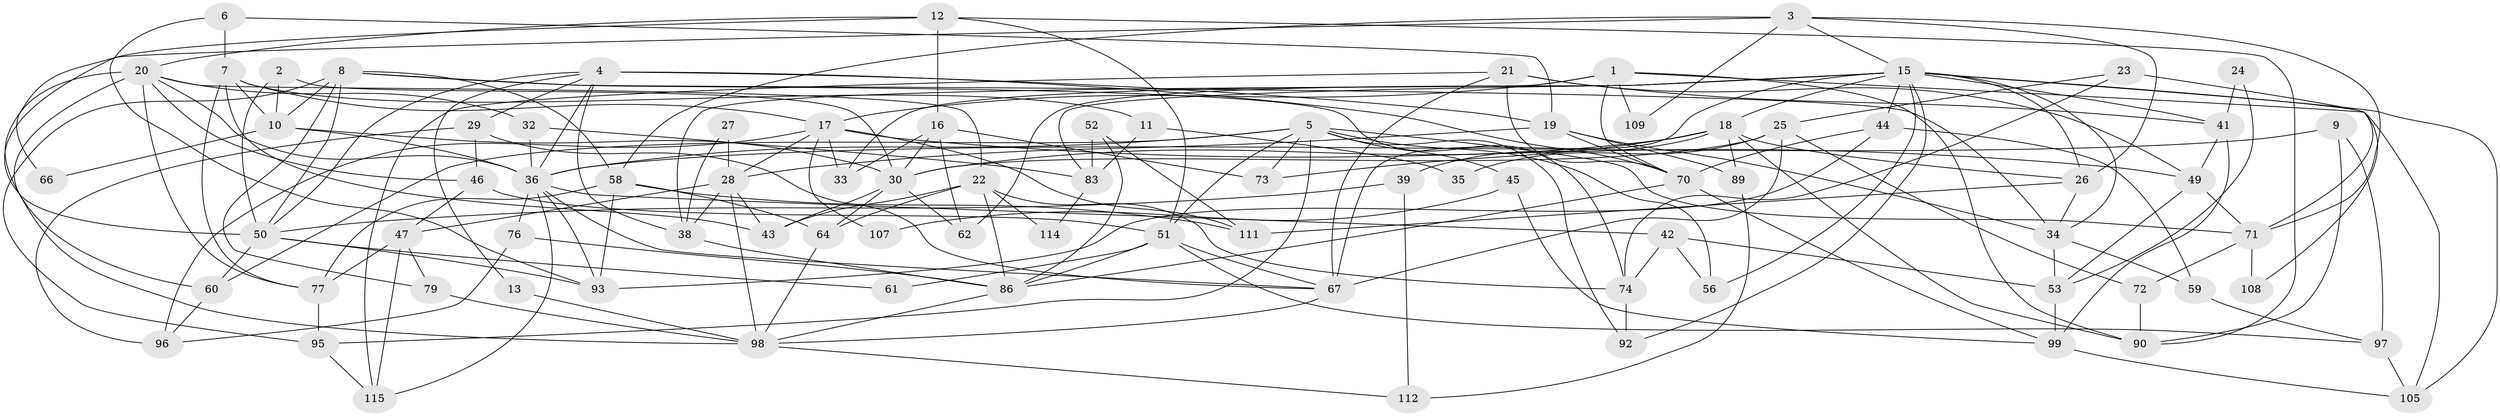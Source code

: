 // Generated by graph-tools (version 1.1) at 2025/24/03/03/25 07:24:01]
// undirected, 84 vertices, 198 edges
graph export_dot {
graph [start="1"]
  node [color=gray90,style=filled];
  1 [super="+91"];
  2;
  3;
  4 [super="+37"];
  5 [super="+101"];
  6;
  7 [super="+14"];
  8 [super="+57"];
  9 [super="+48"];
  10 [super="+68"];
  11;
  12;
  13;
  15 [super="+63"];
  16;
  17 [super="+80"];
  18 [super="+54"];
  19 [super="+40"];
  20 [super="+106"];
  21 [super="+117"];
  22 [super="+120"];
  23;
  24;
  25 [super="+87"];
  26 [super="+31"];
  27;
  28 [super="+104"];
  29;
  30 [super="+116"];
  32;
  33;
  34 [super="+85"];
  35;
  36 [super="+55"];
  38 [super="+84"];
  39;
  41 [super="+113"];
  42;
  43;
  44 [super="+81"];
  45;
  46;
  47 [super="+78"];
  49 [super="+110"];
  50 [super="+102"];
  51 [super="+75"];
  52;
  53;
  56;
  58;
  59 [super="+65"];
  60;
  61;
  62;
  64;
  66;
  67 [super="+69"];
  70 [super="+103"];
  71 [super="+82"];
  72;
  73;
  74 [super="+88"];
  76;
  77 [super="+94"];
  79;
  83;
  86 [super="+119"];
  89;
  90;
  92;
  93;
  95;
  96;
  97;
  98 [super="+100"];
  99;
  105 [super="+121"];
  107;
  108;
  109;
  111 [super="+118"];
  112;
  114;
  115;
  1 -- 90;
  1 -- 38;
  1 -- 105;
  1 -- 109;
  1 -- 17;
  1 -- 70;
  2 -- 50;
  2 -- 30;
  2 -- 10;
  3 -- 15;
  3 -- 50;
  3 -- 58;
  3 -- 109;
  3 -- 26;
  3 -- 71;
  4 -- 50;
  4 -- 29;
  4 -- 13;
  4 -- 70;
  4 -- 38;
  4 -- 36;
  4 -- 19;
  5 -- 73;
  5 -- 95;
  5 -- 45;
  5 -- 51;
  5 -- 56;
  5 -- 92;
  5 -- 36;
  5 -- 60;
  5 -- 71 [weight=2];
  6 -- 93;
  6 -- 19;
  6 -- 7;
  7 -- 10;
  7 -- 17;
  7 -- 43;
  7 -- 11;
  7 -- 77;
  8 -- 10 [weight=2];
  8 -- 34;
  8 -- 50;
  8 -- 74;
  8 -- 58;
  8 -- 79;
  8 -- 95;
  9 -- 90;
  9 -- 36;
  9 -- 97 [weight=2];
  10 -- 36;
  10 -- 66;
  10 -- 30;
  11 -- 83;
  11 -- 35;
  12 -- 51;
  12 -- 16;
  12 -- 66;
  12 -- 90;
  12 -- 20;
  13 -- 98;
  15 -- 67;
  15 -- 34;
  15 -- 41 [weight=2];
  15 -- 44 [weight=2];
  15 -- 62;
  15 -- 108;
  15 -- 33;
  15 -- 105;
  15 -- 83;
  15 -- 56;
  15 -- 26;
  15 -- 92;
  15 -- 18;
  16 -- 30;
  16 -- 33;
  16 -- 62;
  16 -- 73;
  17 -- 33;
  17 -- 96;
  17 -- 28;
  17 -- 49 [weight=2];
  17 -- 107;
  17 -- 111;
  18 -- 26;
  18 -- 89;
  18 -- 30;
  18 -- 39;
  18 -- 90;
  18 -- 73;
  19 -- 34;
  19 -- 70;
  19 -- 89;
  19 -- 28;
  20 -- 60;
  20 -- 32;
  20 -- 46;
  20 -- 22;
  20 -- 77;
  20 -- 98;
  20 -- 36;
  21 -- 41;
  21 -- 67;
  21 -- 49;
  21 -- 115;
  21 -- 70;
  22 -- 43;
  22 -- 86;
  22 -- 114;
  22 -- 64;
  22 -- 74;
  23 -- 74;
  23 -- 71;
  23 -- 25;
  24 -- 53;
  24 -- 41;
  25 -- 30 [weight=2];
  25 -- 67;
  25 -- 72;
  25 -- 35;
  26 -- 111;
  26 -- 34;
  27 -- 28;
  27 -- 38;
  28 -- 47;
  28 -- 98;
  28 -- 43;
  28 -- 38;
  29 -- 46;
  29 -- 96;
  29 -- 67;
  30 -- 64;
  30 -- 62;
  30 -- 43;
  32 -- 83;
  32 -- 36;
  34 -- 59;
  34 -- 53;
  36 -- 76;
  36 -- 115;
  36 -- 67;
  36 -- 42;
  36 -- 93;
  38 -- 86;
  39 -- 50;
  39 -- 112;
  41 -- 99;
  41 -- 49;
  42 -- 53;
  42 -- 56;
  42 -- 74;
  44 -- 93;
  44 -- 59;
  44 -- 70;
  45 -- 99;
  45 -- 107;
  46 -- 51;
  46 -- 47;
  47 -- 79;
  47 -- 115;
  47 -- 77;
  49 -- 53;
  49 -- 71;
  50 -- 60;
  50 -- 61;
  50 -- 93;
  51 -- 61;
  51 -- 97;
  51 -- 86;
  51 -- 67;
  52 -- 83;
  52 -- 86;
  52 -- 111;
  53 -- 99;
  58 -- 77;
  58 -- 64;
  58 -- 93;
  58 -- 111;
  59 -- 97;
  60 -- 96;
  64 -- 98;
  67 -- 98;
  70 -- 86;
  70 -- 99;
  71 -- 108;
  71 -- 72;
  72 -- 90;
  74 -- 92;
  76 -- 96;
  76 -- 86;
  77 -- 95;
  79 -- 98;
  83 -- 114;
  86 -- 98;
  89 -- 112;
  95 -- 115;
  97 -- 105;
  98 -- 112;
  99 -- 105;
}
